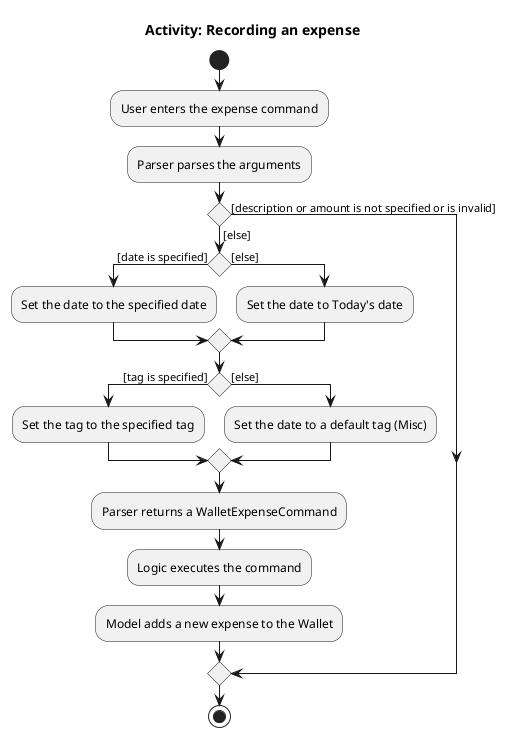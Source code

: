 @startuml
title Activity: Recording an expense
start
:User enters the expense command;
:Parser parses the arguments;

if () then ([description or amount is not specified or is invalid])
else ([else])
    if () then ([date is specified])
        :Set the date to the specified date;
    else ([else])
        :Set the date to Today's date;
    endif
    if () then ([tag is specified])
        :Set the tag to the specified tag;
    else ([else])
        :Set the date to a default tag (Misc);
    endif
    :Parser returns a WalletExpenseCommand;
    :Logic executes the command;
    :Model adds a new expense to the Wallet;
endif
stop
@enduml
